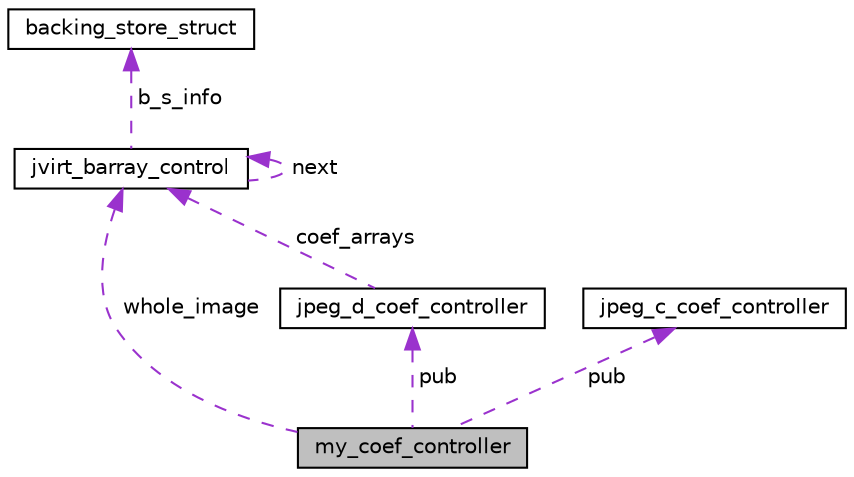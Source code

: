 digraph "my_coef_controller"
{
  edge [fontname="Helvetica",fontsize="10",labelfontname="Helvetica",labelfontsize="10"];
  node [fontname="Helvetica",fontsize="10",shape=record];
  Node1 [label="my_coef_controller",height=0.2,width=0.4,color="black", fillcolor="grey75", style="filled", fontcolor="black"];
  Node2 -> Node1 [dir="back",color="darkorchid3",fontsize="10",style="dashed",label=" whole_image" ,fontname="Helvetica"];
  Node2 [label="jvirt_barray_control",height=0.2,width=0.4,color="black", fillcolor="white", style="filled",URL="$structjvirt__barray__control.html"];
  Node2 -> Node2 [dir="back",color="darkorchid3",fontsize="10",style="dashed",label=" next" ,fontname="Helvetica"];
  Node3 -> Node2 [dir="back",color="darkorchid3",fontsize="10",style="dashed",label=" b_s_info" ,fontname="Helvetica"];
  Node3 [label="backing_store_struct",height=0.2,width=0.4,color="black", fillcolor="white", style="filled",URL="$structbacking__store__struct.html"];
  Node4 -> Node1 [dir="back",color="darkorchid3",fontsize="10",style="dashed",label=" pub" ,fontname="Helvetica"];
  Node4 [label="jpeg_d_coef_controller",height=0.2,width=0.4,color="black", fillcolor="white", style="filled",URL="$structjpeg__d__coef__controller.html"];
  Node2 -> Node4 [dir="back",color="darkorchid3",fontsize="10",style="dashed",label=" coef_arrays" ,fontname="Helvetica"];
  Node5 -> Node1 [dir="back",color="darkorchid3",fontsize="10",style="dashed",label=" pub" ,fontname="Helvetica"];
  Node5 [label="jpeg_c_coef_controller",height=0.2,width=0.4,color="black", fillcolor="white", style="filled",URL="$structjpeg__c__coef__controller.html"];
}
